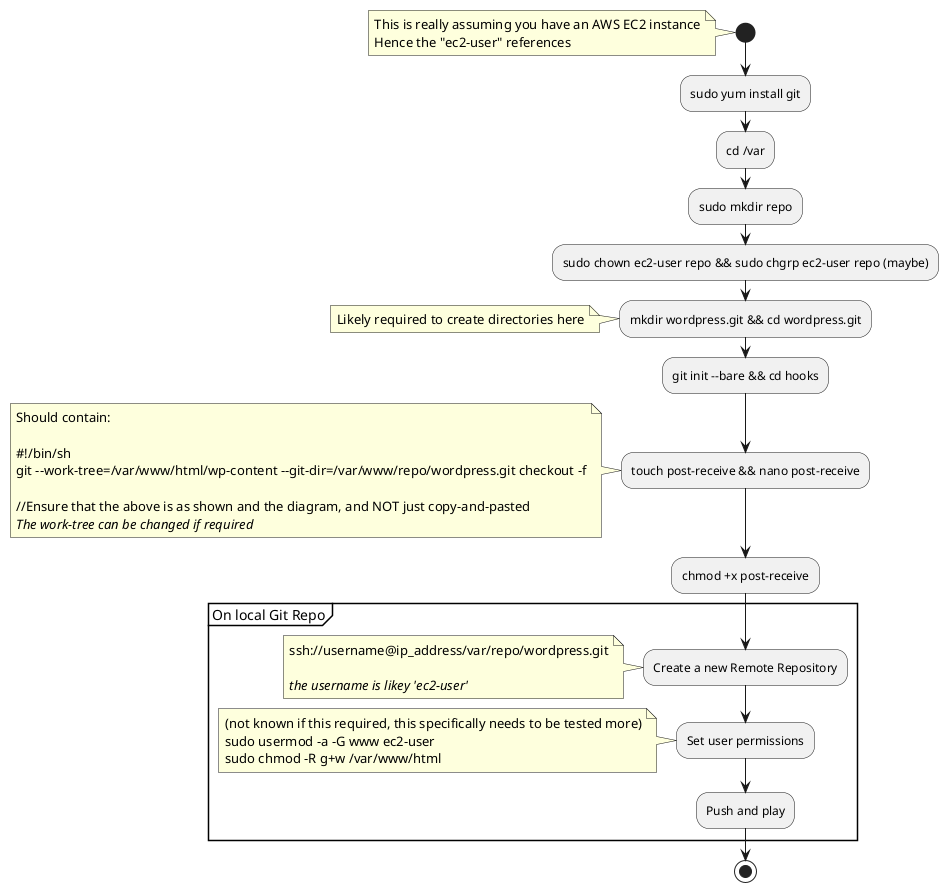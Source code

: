 @startuml
start
  note
    This is really assuming you have an AWS EC2 instance
    Hence the "ec2-user" references
  end note
:sudo yum install git;
:cd /var;
:sudo mkdir repo;
:sudo chown ec2-user repo && sudo chgrp ec2-user repo (maybe);
:mkdir wordpress.git && cd wordpress.git;
  note
    Likely required to create directories here
  end note
:git init --bare && cd hooks;
:touch post-receive && nano post-receive;
  note
    Should contain:

    ~#!/bin/sh
    git ~--work-tree=/var/www/html/wp-content --git-dir=/var/www/repo/wordpress.git checkout -f

    //Ensure that the above is as shown and the diagram, and NOT just copy-and-pasted
    //The work-tree can be changed if required//
  end note
:chmod +x post-receive;
partition "On local Git Repo"{
  :Create a new Remote Repository;
    note
      ssh://username@ip_address/var/repo/wordpress.git

      //the username is likey 'ec2-user'//
    end note
  :Set user permissions;
    note
      (not known if this required, this specifically needs to be tested more)
      sudo usermod -a -G www ec2-user
      sudo chmod -R g+w /var/www/html
    end note
  :Push and play;
}
stop

@enduml
